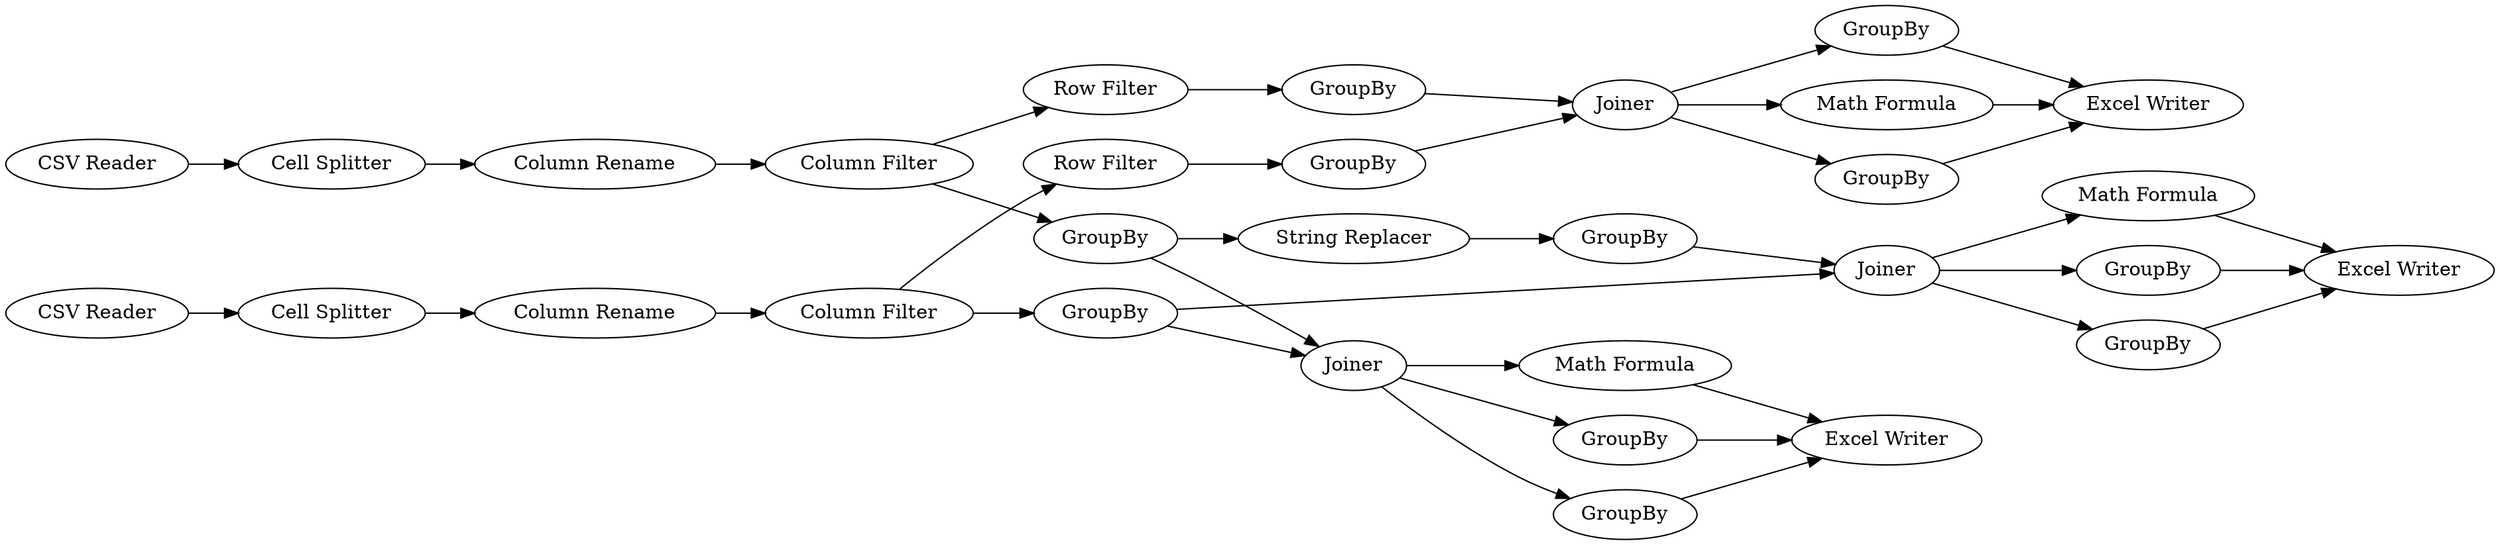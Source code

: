 digraph {
	"-1953519857376505389_39" [label=GroupBy]
	"-1953519857376505389_25" [label="Cell Splitter"]
	"-1953519857376505389_44" [label=GroupBy]
	"-1953519857376505389_42" [label=Joiner]
	"-1953519857376505389_51" [label="Excel Writer"]
	"-1953519857376505389_53" [label=GroupBy]
	"-1953519857376505389_26" [label=Joiner]
	"-1953519857376505389_45" [label="Math Formula"]
	"-1953519857376505389_48" [label="Row Filter"]
	"-1953519857376505389_20" [label="Column Rename"]
	"-1953519857376505389_19" [label="Column Filter"]
	"-1953519857376505389_30" [label=GroupBy]
	"-1953519857376505389_54" [label="Math Formula"]
	"-1953519857376505389_50" [label="Excel Writer"]
	"-1953519857376505389_40" [label=GroupBy]
	"-1953519857376505389_46" [label="Row Filter"]
	"-1953519857376505389_23" [label="CSV Reader"]
	"-1953519857376505389_22" [label="Column Filter"]
	"-1953519857376505389_1" [label="CSV Reader"]
	"-1953519857376505389_38" [label="String Replacer"]
	"-1953519857376505389_49" [label="Excel Writer"]
	"-1953519857376505389_28" [label=GroupBy]
	"-1953519857376505389_24" [label="Column Rename"]
	"-1953519857376505389_33" [label=Joiner]
	"-1953519857376505389_29" [label="Math Formula"]
	"-1953519857376505389_41" [label=GroupBy]
	"-1953519857376505389_43" [label=GroupBy]
	"-1953519857376505389_27" [label=GroupBy]
	"-1953519857376505389_21" [label="Cell Splitter"]
	"-1953519857376505389_52" [label=GroupBy]
	"-1953519857376505389_31" [label=GroupBy]
	"-1953519857376505389_28" -> "-1953519857376505389_38"
	"-1953519857376505389_33" -> "-1953519857376505389_54"
	"-1953519857376505389_31" -> "-1953519857376505389_51"
	"-1953519857376505389_22" -> "-1953519857376505389_28"
	"-1953519857376505389_33" -> "-1953519857376505389_52"
	"-1953519857376505389_43" -> "-1953519857376505389_49"
	"-1953519857376505389_33" -> "-1953519857376505389_53"
	"-1953519857376505389_38" -> "-1953519857376505389_39"
	"-1953519857376505389_25" -> "-1953519857376505389_24"
	"-1953519857376505389_42" -> "-1953519857376505389_45"
	"-1953519857376505389_19" -> "-1953519857376505389_27"
	"-1953519857376505389_26" -> "-1953519857376505389_30"
	"-1953519857376505389_23" -> "-1953519857376505389_25"
	"-1953519857376505389_1" -> "-1953519857376505389_21"
	"-1953519857376505389_54" -> "-1953519857376505389_50"
	"-1953519857376505389_27" -> "-1953519857376505389_33"
	"-1953519857376505389_53" -> "-1953519857376505389_50"
	"-1953519857376505389_27" -> "-1953519857376505389_26"
	"-1953519857376505389_26" -> "-1953519857376505389_31"
	"-1953519857376505389_44" -> "-1953519857376505389_49"
	"-1953519857376505389_45" -> "-1953519857376505389_49"
	"-1953519857376505389_22" -> "-1953519857376505389_48"
	"-1953519857376505389_40" -> "-1953519857376505389_42"
	"-1953519857376505389_48" -> "-1953519857376505389_40"
	"-1953519857376505389_26" -> "-1953519857376505389_29"
	"-1953519857376505389_29" -> "-1953519857376505389_51"
	"-1953519857376505389_21" -> "-1953519857376505389_20"
	"-1953519857376505389_28" -> "-1953519857376505389_26"
	"-1953519857376505389_46" -> "-1953519857376505389_41"
	"-1953519857376505389_41" -> "-1953519857376505389_42"
	"-1953519857376505389_42" -> "-1953519857376505389_44"
	"-1953519857376505389_19" -> "-1953519857376505389_46"
	"-1953519857376505389_39" -> "-1953519857376505389_33"
	"-1953519857376505389_42" -> "-1953519857376505389_43"
	"-1953519857376505389_52" -> "-1953519857376505389_50"
	"-1953519857376505389_24" -> "-1953519857376505389_22"
	"-1953519857376505389_30" -> "-1953519857376505389_51"
	"-1953519857376505389_20" -> "-1953519857376505389_19"
	rankdir=LR
}
